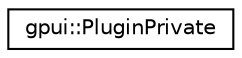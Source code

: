 digraph "Graphical Class Hierarchy"
{
 // LATEX_PDF_SIZE
  edge [fontname="Helvetica",fontsize="10",labelfontname="Helvetica",labelfontsize="10"];
  node [fontname="Helvetica",fontsize="10",shape=record];
  rankdir="LR";
  Node0 [label="gpui::PluginPrivate",height=0.2,width=0.4,color="black", fillcolor="white", style="filled",URL="$classgpui_1_1_plugin_private.html",tooltip=" "];
}
